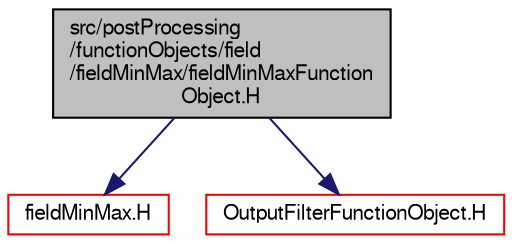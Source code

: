 digraph "src/postProcessing/functionObjects/field/fieldMinMax/fieldMinMaxFunctionObject.H"
{
  bgcolor="transparent";
  edge [fontname="FreeSans",fontsize="10",labelfontname="FreeSans",labelfontsize="10"];
  node [fontname="FreeSans",fontsize="10",shape=record];
  Node0 [label="src/postProcessing\l/functionObjects/field\l/fieldMinMax/fieldMinMaxFunction\lObject.H",height=0.2,width=0.4,color="black", fillcolor="grey75", style="filled", fontcolor="black"];
  Node0 -> Node1 [color="midnightblue",fontsize="10",style="solid",fontname="FreeSans"];
  Node1 [label="fieldMinMax.H",height=0.2,width=0.4,color="red",URL="$a13253.html"];
  Node0 -> Node99 [color="midnightblue",fontsize="10",style="solid",fontname="FreeSans"];
  Node99 [label="OutputFilterFunctionObject.H",height=0.2,width=0.4,color="red",URL="$a08975.html"];
}
